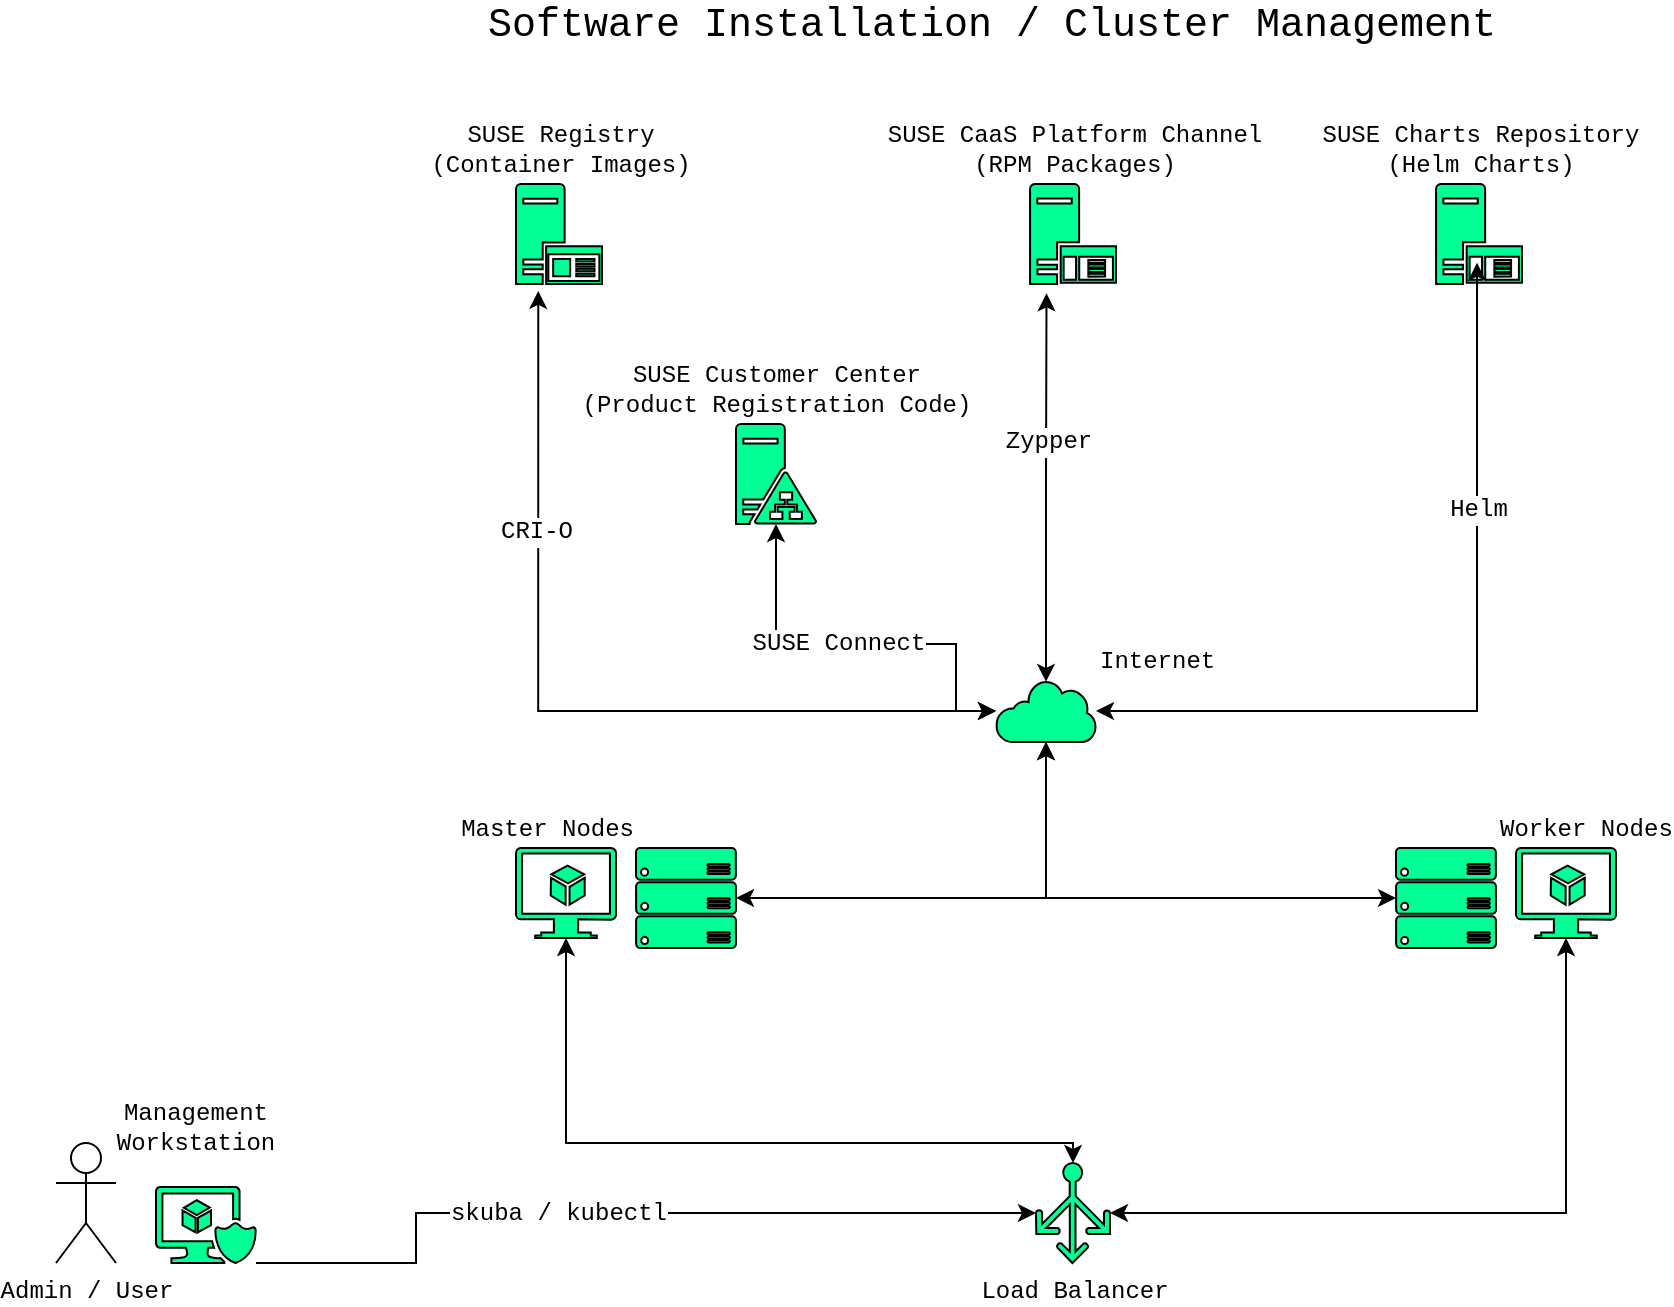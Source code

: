 <mxfile version="12.8.4" type="device"><diagram id="Ki7YzOrqP1ro5zj7YVRu" name="Page-1"><mxGraphModel dx="1422" dy="704" grid="1" gridSize="10" guides="1" tooltips="1" connect="1" arrows="1" fold="1" page="1" pageScale="1" pageWidth="1169" pageHeight="827" math="0" shadow="0"><root><mxCell id="0"/><mxCell id="1" parent="0"/><mxCell id="YM2efZkoSaqAPkFPkAlc-1" value="SUSE Registry&lt;br&gt;&lt;div&gt;(Container Images)&lt;/div&gt;" style="aspect=fixed;pointerEvents=1;shadow=0;dashed=0;html=1;strokeColor=#000000;labelPosition=center;verticalLabelPosition=top;verticalAlign=bottom;align=center;fillColor=#02ff95;shape=mxgraph.mscae.enterprise.application_server2;fontFamily=Courier New;" parent="1" vertex="1"><mxGeometry x="310" y="150" width="43" height="50" as="geometry"/></mxCell><mxCell id="YM2efZkoSaqAPkFPkAlc-3" value="SUSE Charts Repository&lt;br&gt;(Helm Charts)" style="aspect=fixed;pointerEvents=1;shadow=0;dashed=0;html=1;strokeColor=#000000;labelPosition=center;verticalLabelPosition=top;verticalAlign=bottom;align=center;fillColor=#02ff95;shape=mxgraph.mscae.enterprise.application_server;fontFamily=Courier New;" parent="1" vertex="1"><mxGeometry x="770" y="150" width="43" height="50" as="geometry"/></mxCell><mxCell id="YM2efZkoSaqAPkFPkAlc-46" style="edgeStyle=orthogonalEdgeStyle;rounded=0;comic=0;orthogonalLoop=1;jettySize=auto;html=1;entryX=0.5;entryY=1;entryDx=0;entryDy=0;entryPerimeter=0;shadow=0;startArrow=classic;startFill=1;strokeColor=#000000;fontFamily=Courier New;" parent="1" source="YM2efZkoSaqAPkFPkAlc-4" target="YM2efZkoSaqAPkFPkAlc-9" edge="1"><mxGeometry relative="1" as="geometry"/></mxCell><mxCell id="YM2efZkoSaqAPkFPkAlc-48" style="edgeStyle=orthogonalEdgeStyle;rounded=0;comic=0;orthogonalLoop=1;jettySize=auto;html=1;entryX=0.5;entryY=1;entryDx=0;entryDy=0;entryPerimeter=0;shadow=0;startArrow=classic;startFill=1;strokeColor=#000000;fontFamily=Courier New;" parent="1" source="YM2efZkoSaqAPkFPkAlc-4" target="YM2efZkoSaqAPkFPkAlc-15" edge="1"><mxGeometry relative="1" as="geometry"><Array as="points"><mxPoint x="589" y="629.5"/><mxPoint x="335" y="629.5"/></Array></mxGeometry></mxCell><mxCell id="YM2efZkoSaqAPkFPkAlc-4" value="&lt;span style=&quot;background-color: rgb(255 , 255 , 255)&quot;&gt;Load Balancer&lt;/span&gt;" style="aspect=fixed;pointerEvents=1;shadow=0;dashed=0;html=1;strokeColor=#000000;labelPosition=center;verticalLabelPosition=bottom;verticalAlign=top;align=center;fillColor=#02ff95;shape=mxgraph.azure.load_balancer_generic;rotation=0;fontFamily=Courier New;" parent="1" vertex="1"><mxGeometry x="570" y="639.5" width="37" height="50" as="geometry"/></mxCell><mxCell id="YM2efZkoSaqAPkFPkAlc-59" style="edgeStyle=orthogonalEdgeStyle;rounded=0;comic=0;orthogonalLoop=1;jettySize=auto;html=1;shadow=0;startArrow=classic;startFill=1;strokeColor=#000000;fontFamily=Courier New;entryX=0.5;entryY=1;entryDx=0;entryDy=0;entryPerimeter=0;" parent="1" source="YM2efZkoSaqAPkFPkAlc-7" target="YM2efZkoSaqAPkFPkAlc-37" edge="1"><mxGeometry relative="1" as="geometry"><mxPoint x="570" y="430" as="targetPoint"/></mxGeometry></mxCell><mxCell id="YM2efZkoSaqAPkFPkAlc-7" value="Worker Nodes" style="aspect=fixed;pointerEvents=1;shadow=0;dashed=0;html=1;strokeColor=#000000;labelPosition=right;verticalLabelPosition=top;verticalAlign=bottom;align=left;fillColor=#02ff95;shape=mxgraph.azure.server_rack;fontFamily=Courier New;" parent="1" vertex="1"><mxGeometry x="750" y="482" width="50" height="50" as="geometry"/></mxCell><mxCell id="YM2efZkoSaqAPkFPkAlc-9" value="" style="aspect=fixed;pointerEvents=1;shadow=0;dashed=0;html=1;strokeColor=#000000;labelPosition=center;verticalLabelPosition=bottom;verticalAlign=top;align=center;fillColor=#02ff95;shape=mxgraph.azure.virtual_machine_feature;fontFamily=Courier New;" parent="1" vertex="1"><mxGeometry x="810" y="482" width="50" height="45" as="geometry"/></mxCell><mxCell id="YM2efZkoSaqAPkFPkAlc-12" value="SUSE CaaS Platform Channel&lt;br&gt;(RPM Packages)" style="aspect=fixed;pointerEvents=1;shadow=0;dashed=0;html=1;strokeColor=#000000;labelPosition=center;verticalLabelPosition=top;verticalAlign=bottom;align=center;fillColor=#02ff95;shape=mxgraph.mscae.enterprise.application_server;fontFamily=Courier New;" parent="1" vertex="1"><mxGeometry x="567" y="150" width="43" height="50" as="geometry"/></mxCell><mxCell id="YM2efZkoSaqAPkFPkAlc-58" style="edgeStyle=orthogonalEdgeStyle;rounded=0;comic=0;orthogonalLoop=1;jettySize=auto;html=1;shadow=0;startArrow=classic;startFill=1;strokeColor=#000000;fontFamily=Courier New;" parent="1" source="YM2efZkoSaqAPkFPkAlc-14" target="YM2efZkoSaqAPkFPkAlc-37" edge="1"><mxGeometry relative="1" as="geometry"/></mxCell><mxCell id="YM2efZkoSaqAPkFPkAlc-14" value="Master Nodes" style="aspect=fixed;pointerEvents=1;shadow=0;dashed=0;html=1;strokeColor=#000000;labelPosition=left;verticalLabelPosition=top;verticalAlign=bottom;align=right;fillColor=#02ff95;shape=mxgraph.azure.server_rack;fontFamily=Courier New;" parent="1" vertex="1"><mxGeometry x="370" y="482" width="50" height="50" as="geometry"/></mxCell><mxCell id="YM2efZkoSaqAPkFPkAlc-25" value="" style="edgeStyle=orthogonalEdgeStyle;rounded=0;orthogonalLoop=1;jettySize=auto;html=1;fontFamily=Courier New;" parent="1" source="YM2efZkoSaqAPkFPkAlc-18" edge="1"><mxGeometry relative="1" as="geometry"><mxPoint x="570" y="664.5" as="targetPoint"/><Array as="points"><mxPoint x="260" y="689.5"/><mxPoint x="260" y="664.5"/></Array></mxGeometry></mxCell><mxCell id="YM2efZkoSaqAPkFPkAlc-71" value="skuba / kubectl" style="text;html=1;align=center;verticalAlign=middle;resizable=0;points=[];labelBackgroundColor=#ffffff;fontFamily=Courier New;" parent="YM2efZkoSaqAPkFPkAlc-25" vertex="1" connectable="0"><mxGeometry x="-0.222" y="-2" relative="1" as="geometry"><mxPoint x="14" y="-2" as="offset"/></mxGeometry></mxCell><mxCell id="YM2efZkoSaqAPkFPkAlc-18" value="" style="aspect=fixed;pointerEvents=1;shadow=0;dashed=0;html=1;strokeColor=#000000;labelPosition=center;verticalLabelPosition=bottom;verticalAlign=top;align=center;fillColor=#02ff95;shape=mxgraph.mscae.enterprise.secure_virtual_machine;fontFamily=Courier New;" parent="1" vertex="1"><mxGeometry x="130" y="651.5" width="50" height="38" as="geometry"/></mxCell><mxCell id="YM2efZkoSaqAPkFPkAlc-19" value="Management Workstation" style="text;html=1;strokeColor=none;fillColor=none;align=center;verticalAlign=middle;whiteSpace=wrap;rounded=0;fontFamily=Courier New;" parent="1" vertex="1"><mxGeometry x="130" y="611.5" width="40" height="20" as="geometry"/></mxCell><mxCell id="YM2efZkoSaqAPkFPkAlc-26" value="Admin / User" style="shape=umlActor;verticalLabelPosition=bottom;labelBackgroundColor=#ffffff;verticalAlign=top;html=1;outlineConnect=0;fontFamily=Courier New;" parent="1" vertex="1"><mxGeometry x="80" y="629.5" width="30" height="60" as="geometry"/></mxCell><mxCell id="YM2efZkoSaqAPkFPkAlc-60" style="edgeStyle=orthogonalEdgeStyle;rounded=0;comic=0;orthogonalLoop=1;jettySize=auto;html=1;entryX=0.5;entryY=1;entryDx=0;entryDy=0;entryPerimeter=0;shadow=0;startArrow=classic;startFill=1;strokeColor=#000000;fontFamily=Courier New;" parent="1" source="YM2efZkoSaqAPkFPkAlc-37" target="YM2efZkoSaqAPkFPkAlc-51" edge="1"><mxGeometry relative="1" as="geometry"><Array as="points"><mxPoint x="530" y="413"/><mxPoint x="530" y="380"/><mxPoint x="440" y="380"/></Array></mxGeometry></mxCell><mxCell id="YM2efZkoSaqAPkFPkAlc-70" value="&lt;div&gt;SUSE Connect&lt;/div&gt;" style="text;html=1;align=center;verticalAlign=middle;resizable=0;points=[];labelBackgroundColor=#ffffff;fontFamily=Courier New;" parent="YM2efZkoSaqAPkFPkAlc-60" vertex="1" connectable="0"><mxGeometry x="0.11" relative="1" as="geometry"><mxPoint as="offset"/></mxGeometry></mxCell><mxCell id="YM2efZkoSaqAPkFPkAlc-61" style="edgeStyle=orthogonalEdgeStyle;rounded=0;comic=0;orthogonalLoop=1;jettySize=auto;html=1;entryX=0.259;entryY=1.069;entryDx=0;entryDy=0;entryPerimeter=0;shadow=0;startArrow=classic;startFill=1;strokeColor=#000000;fontFamily=Courier New;" parent="1" source="YM2efZkoSaqAPkFPkAlc-37" target="YM2efZkoSaqAPkFPkAlc-1" edge="1"><mxGeometry relative="1" as="geometry"/></mxCell><mxCell id="YM2efZkoSaqAPkFPkAlc-69" value="CRI-O" style="text;html=1;align=center;verticalAlign=middle;resizable=0;points=[];labelBackgroundColor=#ffffff;fontFamily=Courier New;" parent="YM2efZkoSaqAPkFPkAlc-61" vertex="1" connectable="0"><mxGeometry x="0.453" y="1" relative="1" as="geometry"><mxPoint as="offset"/></mxGeometry></mxCell><mxCell id="YM2efZkoSaqAPkFPkAlc-62" style="edgeStyle=orthogonalEdgeStyle;rounded=0;comic=0;orthogonalLoop=1;jettySize=auto;html=1;entryX=0.192;entryY=1.093;entryDx=0;entryDy=0;entryPerimeter=0;shadow=0;startArrow=classic;startFill=1;strokeColor=#000000;fontFamily=Courier New;exitX=0.5;exitY=0.03;exitDx=0;exitDy=0;exitPerimeter=0;" parent="1" source="YM2efZkoSaqAPkFPkAlc-37" target="YM2efZkoSaqAPkFPkAlc-12" edge="1"><mxGeometry relative="1" as="geometry"/></mxCell><mxCell id="YM2efZkoSaqAPkFPkAlc-68" value="Zypper" style="text;html=1;align=center;verticalAlign=middle;resizable=0;points=[];labelBackgroundColor=#ffffff;fontFamily=Courier New;" parent="YM2efZkoSaqAPkFPkAlc-62" vertex="1" connectable="0"><mxGeometry x="0.248" relative="1" as="geometry"><mxPoint y="1" as="offset"/></mxGeometry></mxCell><mxCell id="YM2efZkoSaqAPkFPkAlc-63" style="edgeStyle=orthogonalEdgeStyle;rounded=0;comic=0;orthogonalLoop=1;jettySize=auto;html=1;entryX=0.477;entryY=0.787;entryDx=0;entryDy=0;entryPerimeter=0;shadow=0;startArrow=classic;startFill=1;strokeColor=#000000;fontFamily=Courier New;" parent="1" source="YM2efZkoSaqAPkFPkAlc-37" target="YM2efZkoSaqAPkFPkAlc-3" edge="1"><mxGeometry relative="1" as="geometry"/></mxCell><mxCell id="YM2efZkoSaqAPkFPkAlc-67" value="Helm" style="text;html=1;align=center;verticalAlign=middle;resizable=0;points=[];labelBackgroundColor=#ffffff;fontFamily=Courier New;" parent="YM2efZkoSaqAPkFPkAlc-63" vertex="1" connectable="0"><mxGeometry x="0.399" relative="1" as="geometry"><mxPoint y="-1" as="offset"/></mxGeometry></mxCell><mxCell id="YM2efZkoSaqAPkFPkAlc-37" value="Internet" style="aspect=fixed;pointerEvents=1;shadow=0;dashed=0;html=1;strokeColor=#000000;labelPosition=right;verticalLabelPosition=top;verticalAlign=bottom;align=left;fillColor=#02ff95;shape=mxgraph.mscae.enterprise.internet;fontFamily=Courier New;" parent="1" vertex="1"><mxGeometry x="550" y="398" width="50" height="31" as="geometry"/></mxCell><mxCell id="YM2efZkoSaqAPkFPkAlc-15" value="" style="aspect=fixed;pointerEvents=1;shadow=0;dashed=0;html=1;strokeColor=#000000;labelPosition=center;verticalLabelPosition=bottom;verticalAlign=top;align=center;fillColor=#02ff95;shape=mxgraph.azure.virtual_machine_feature;fontFamily=Courier New;" parent="1" vertex="1"><mxGeometry x="310" y="482" width="50" height="45" as="geometry"/></mxCell><mxCell id="YM2efZkoSaqAPkFPkAlc-50" value="&lt;font style=&quot;font-size: 20px&quot;&gt;Software Installation / Cluster Management&lt;/font&gt;" style="text;html=1;strokeColor=none;fillColor=none;align=center;verticalAlign=middle;whiteSpace=wrap;rounded=0;fontFamily=Courier New;" parent="1" vertex="1"><mxGeometry x="283" y="60" width="530" height="20" as="geometry"/></mxCell><mxCell id="YM2efZkoSaqAPkFPkAlc-51" value="SUSE Customer Center&lt;br&gt;(Product Registration Code)" style="aspect=fixed;pointerEvents=1;shadow=0;dashed=0;html=1;strokeColor=#000000;labelPosition=center;verticalLabelPosition=top;verticalAlign=bottom;align=center;fillColor=#02ff95;shape=mxgraph.mscae.enterprise.ad_fs;fontFamily=Courier New;" parent="1" vertex="1"><mxGeometry x="420" y="270" width="40" height="50" as="geometry"/></mxCell></root></mxGraphModel></diagram></mxfile>